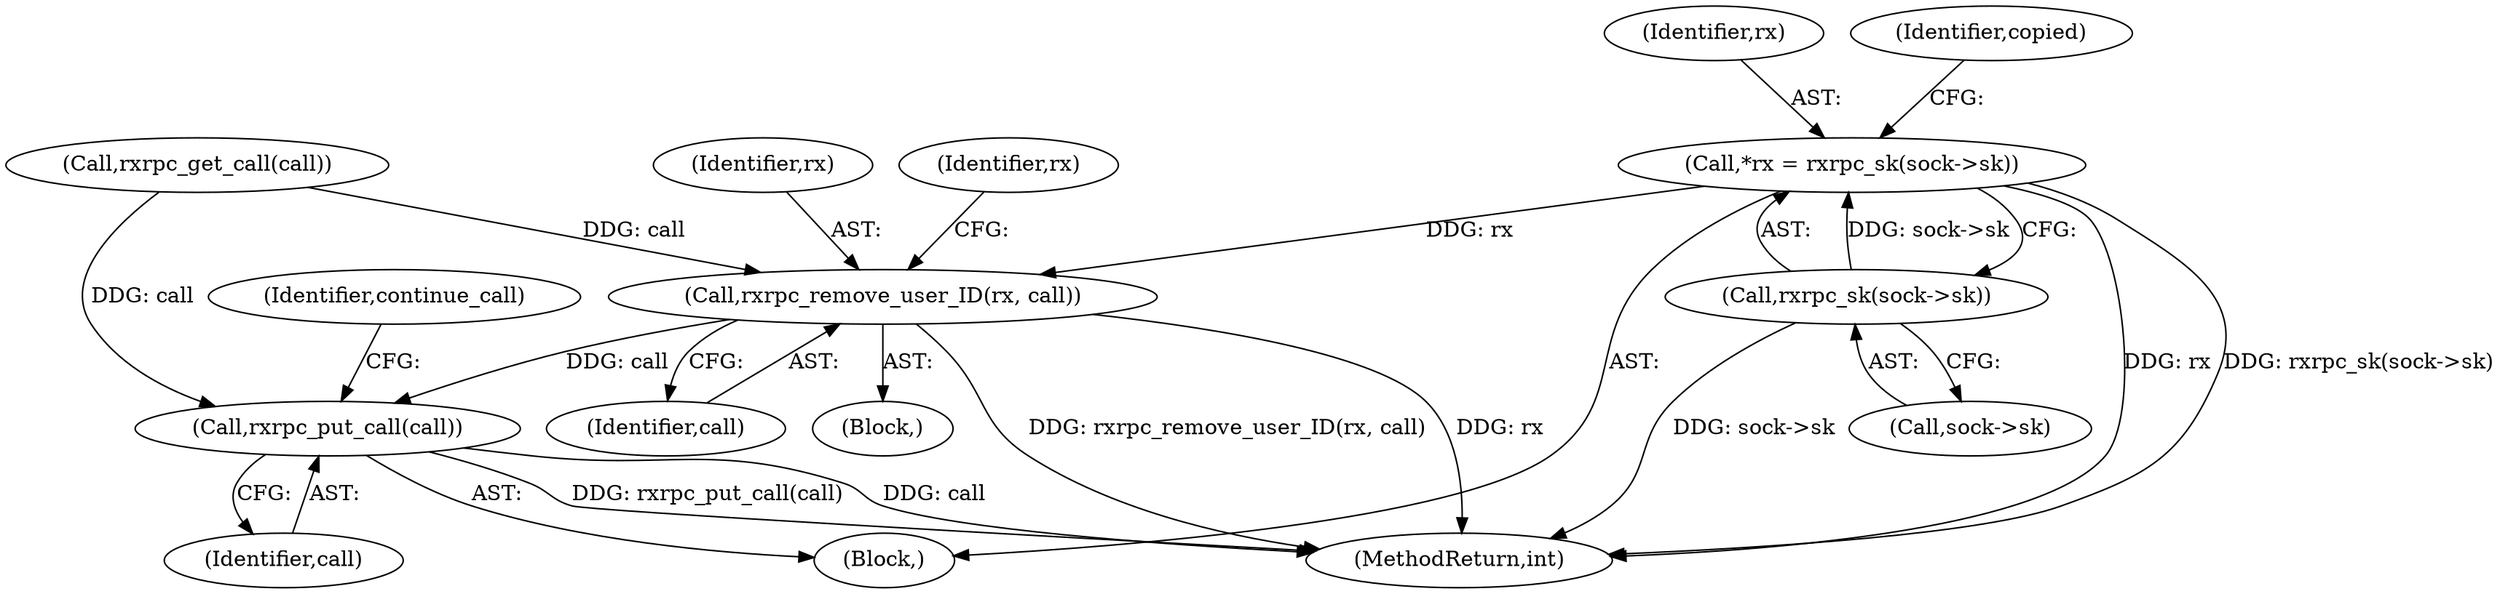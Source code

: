 digraph "0_linux_f3d3342602f8bcbf37d7c46641cb9bca7618eb1c_29@pointer" {
"1000133" [label="(Call,*rx = rxrpc_sk(sock->sk))"];
"1000135" [label="(Call,rxrpc_sk(sock->sk))"];
"1000921" [label="(Call,rxrpc_remove_user_ID(rx, call))"];
"1000929" [label="(Call,rxrpc_put_call(call))"];
"1000923" [label="(Identifier,call)"];
"1000904" [label="(Block,)"];
"1000930" [label="(Identifier,call)"];
"1000136" [label="(Call,sock->sk)"];
"1000135" [label="(Call,rxrpc_sk(sock->sk))"];
"1000134" [label="(Identifier,rx)"];
"1000122" [label="(Block,)"];
"1000147" [label="(Identifier,copied)"];
"1000932" [label="(Identifier,continue_call)"];
"1000929" [label="(Call,rxrpc_put_call(call))"];
"1000922" [label="(Identifier,rx)"];
"1000927" [label="(Identifier,rx)"];
"1000395" [label="(Call,rxrpc_get_call(call))"];
"1000921" [label="(Call,rxrpc_remove_user_ID(rx, call))"];
"1000133" [label="(Call,*rx = rxrpc_sk(sock->sk))"];
"1001014" [label="(MethodReturn,int)"];
"1000133" -> "1000122"  [label="AST: "];
"1000133" -> "1000135"  [label="CFG: "];
"1000134" -> "1000133"  [label="AST: "];
"1000135" -> "1000133"  [label="AST: "];
"1000147" -> "1000133"  [label="CFG: "];
"1000133" -> "1001014"  [label="DDG: rx"];
"1000133" -> "1001014"  [label="DDG: rxrpc_sk(sock->sk)"];
"1000135" -> "1000133"  [label="DDG: sock->sk"];
"1000133" -> "1000921"  [label="DDG: rx"];
"1000135" -> "1000136"  [label="CFG: "];
"1000136" -> "1000135"  [label="AST: "];
"1000135" -> "1001014"  [label="DDG: sock->sk"];
"1000921" -> "1000904"  [label="AST: "];
"1000921" -> "1000923"  [label="CFG: "];
"1000922" -> "1000921"  [label="AST: "];
"1000923" -> "1000921"  [label="AST: "];
"1000927" -> "1000921"  [label="CFG: "];
"1000921" -> "1001014"  [label="DDG: rxrpc_remove_user_ID(rx, call)"];
"1000921" -> "1001014"  [label="DDG: rx"];
"1000395" -> "1000921"  [label="DDG: call"];
"1000921" -> "1000929"  [label="DDG: call"];
"1000929" -> "1000122"  [label="AST: "];
"1000929" -> "1000930"  [label="CFG: "];
"1000930" -> "1000929"  [label="AST: "];
"1000932" -> "1000929"  [label="CFG: "];
"1000929" -> "1001014"  [label="DDG: rxrpc_put_call(call)"];
"1000929" -> "1001014"  [label="DDG: call"];
"1000395" -> "1000929"  [label="DDG: call"];
}
